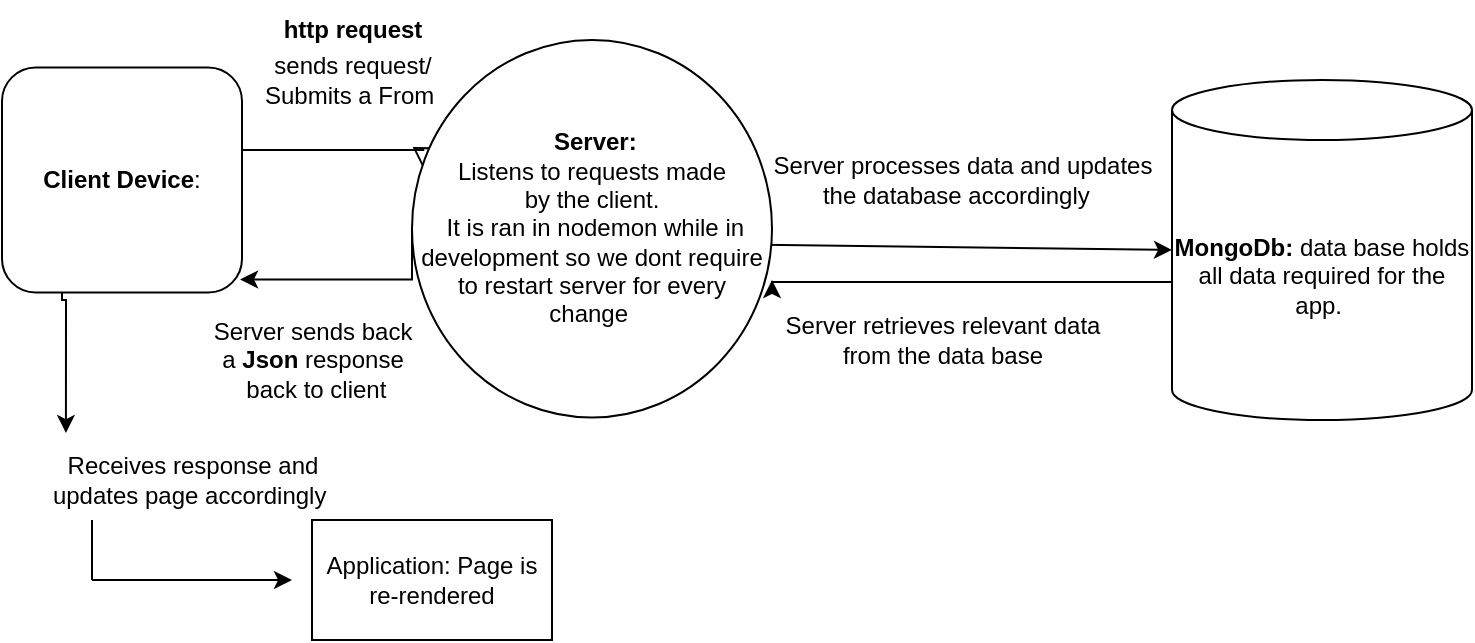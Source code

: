 <mxfile version="20.8.13" type="device"><diagram id="C5RBs43oDa-KdzZeNtuy" name="Page-1"><mxGraphModel dx="1621" dy="515" grid="1" gridSize="10" guides="1" tooltips="1" connect="1" arrows="1" fold="1" page="1" pageScale="1" pageWidth="827" pageHeight="1169" math="0" shadow="0"><root><mxCell id="WIyWlLk6GJQsqaUBKTNV-0"/><mxCell id="WIyWlLk6GJQsqaUBKTNV-1" parent="WIyWlLk6GJQsqaUBKTNV-0"/><mxCell id="WIyWlLk6GJQsqaUBKTNV-2" value="" style="rounded=0;html=1;jettySize=auto;orthogonalLoop=1;fontSize=11;endArrow=block;endFill=0;endSize=8;strokeWidth=1;shadow=0;labelBackgroundColor=none;edgeStyle=orthogonalEdgeStyle;entryX=0.031;entryY=0.34;entryDx=0;entryDy=0;entryPerimeter=0;" parent="WIyWlLk6GJQsqaUBKTNV-1" source="WIyWlLk6GJQsqaUBKTNV-3" target="IY-Py7BZ7lTEUIPJ6idr-8" edge="1"><mxGeometry relative="1" as="geometry"><mxPoint x="210" y="133" as="targetPoint"/><Array as="points"><mxPoint x="206" y="85"/></Array></mxGeometry></mxCell><mxCell id="IY-Py7BZ7lTEUIPJ6idr-24" style="edgeStyle=orthogonalEdgeStyle;rounded=0;orthogonalLoop=1;jettySize=auto;html=1;exitX=0.25;exitY=1;exitDx=0;exitDy=0;entryX=0.106;entryY=-0.087;entryDx=0;entryDy=0;entryPerimeter=0;" parent="WIyWlLk6GJQsqaUBKTNV-1" source="WIyWlLk6GJQsqaUBKTNV-3" target="IY-Py7BZ7lTEUIPJ6idr-25" edge="1"><mxGeometry relative="1" as="geometry"><mxPoint x="30" y="200" as="targetPoint"/><Array as="points"><mxPoint x="25" y="160"/><mxPoint x="27" y="160"/></Array></mxGeometry></mxCell><mxCell id="WIyWlLk6GJQsqaUBKTNV-3" value="&lt;b&gt;Client Device&lt;/b&gt;:&lt;br&gt;" style="rounded=1;whiteSpace=wrap;html=1;fontSize=12;glass=0;strokeWidth=1;shadow=0;" parent="WIyWlLk6GJQsqaUBKTNV-1" vertex="1"><mxGeometry x="-5" y="43.75" width="120" height="112.5" as="geometry"/></mxCell><mxCell id="IY-Py7BZ7lTEUIPJ6idr-2" value="" style="endArrow=classic;html=1;rounded=0;entryX=0;entryY=0.5;entryDx=0;entryDy=0;entryPerimeter=0;" parent="WIyWlLk6GJQsqaUBKTNV-1" target="IY-Py7BZ7lTEUIPJ6idr-3" edge="1"><mxGeometry width="50" height="50" relative="1" as="geometry"><mxPoint x="340" y="132" as="sourcePoint"/><mxPoint x="550" y="130" as="targetPoint"/></mxGeometry></mxCell><mxCell id="IY-Py7BZ7lTEUIPJ6idr-9" style="edgeStyle=orthogonalEdgeStyle;rounded=0;orthogonalLoop=1;jettySize=auto;html=1;exitX=0;exitY=0.912;exitDx=0;exitDy=0;exitPerimeter=0;" parent="WIyWlLk6GJQsqaUBKTNV-1" source="IY-Py7BZ7lTEUIPJ6idr-3" edge="1"><mxGeometry relative="1" as="geometry"><mxPoint x="380" y="150" as="targetPoint"/><Array as="points"><mxPoint x="580" y="151"/></Array></mxGeometry></mxCell><mxCell id="IY-Py7BZ7lTEUIPJ6idr-3" value="&lt;b&gt;MongoDb:&lt;/b&gt; data base holds all data required for the app.&amp;nbsp;" style="shape=cylinder3;whiteSpace=wrap;html=1;boundedLbl=1;backgroundOutline=1;size=15;" parent="WIyWlLk6GJQsqaUBKTNV-1" vertex="1"><mxGeometry x="580" y="50" width="150" height="170" as="geometry"/></mxCell><mxCell id="IY-Py7BZ7lTEUIPJ6idr-20" style="edgeStyle=orthogonalEdgeStyle;rounded=0;orthogonalLoop=1;jettySize=auto;html=1;exitX=0;exitY=0.5;exitDx=0;exitDy=0;entryX=0.992;entryY=0.942;entryDx=0;entryDy=0;entryPerimeter=0;" parent="WIyWlLk6GJQsqaUBKTNV-1" source="IY-Py7BZ7lTEUIPJ6idr-8" target="WIyWlLk6GJQsqaUBKTNV-3" edge="1"><mxGeometry relative="1" as="geometry"><Array as="points"><mxPoint x="200" y="150"/></Array></mxGeometry></mxCell><mxCell id="IY-Py7BZ7lTEUIPJ6idr-8" value="&lt;b&gt;&amp;nbsp;Server:&lt;br&gt;&lt;/b&gt;Listens to requests made &lt;br&gt;by the client.&lt;br&gt;&amp;nbsp;It is ran in nodemon while in development so we dont require to restart server for every change&amp;nbsp;" style="ellipse;whiteSpace=wrap;html=1;" parent="WIyWlLk6GJQsqaUBKTNV-1" vertex="1"><mxGeometry x="200" y="30" width="180" height="188.75" as="geometry"/></mxCell><mxCell id="IY-Py7BZ7lTEUIPJ6idr-10" value="Server retrieves relevant data &lt;br&gt;from the data base" style="text;html=1;align=center;verticalAlign=middle;resizable=0;points=[];autosize=1;strokeColor=none;fillColor=none;" parent="WIyWlLk6GJQsqaUBKTNV-1" vertex="1"><mxGeometry x="375" y="160" width="180" height="40" as="geometry"/></mxCell><mxCell id="IY-Py7BZ7lTEUIPJ6idr-15" value="Server processes data and updates &lt;br&gt;the database accordingly&amp;nbsp;&amp;nbsp;" style="text;html=1;align=center;verticalAlign=middle;resizable=0;points=[];autosize=1;strokeColor=none;fillColor=none;" parent="WIyWlLk6GJQsqaUBKTNV-1" vertex="1"><mxGeometry x="370" y="80" width="210" height="40" as="geometry"/></mxCell><mxCell id="IY-Py7BZ7lTEUIPJ6idr-21" value="Server sends back &lt;br&gt;a &lt;b&gt;Json&lt;/b&gt; response&lt;br&gt;&amp;nbsp;back to client" style="text;html=1;align=center;verticalAlign=middle;resizable=0;points=[];autosize=1;strokeColor=none;fillColor=none;" parent="WIyWlLk6GJQsqaUBKTNV-1" vertex="1"><mxGeometry x="90" y="160" width="120" height="60" as="geometry"/></mxCell><mxCell id="IY-Py7BZ7lTEUIPJ6idr-22" value="sends request/&lt;br&gt;Submits a From&amp;nbsp;" style="text;html=1;align=center;verticalAlign=middle;resizable=0;points=[];autosize=1;strokeColor=none;fillColor=none;" parent="WIyWlLk6GJQsqaUBKTNV-1" vertex="1"><mxGeometry x="115" y="30" width="110" height="40" as="geometry"/></mxCell><mxCell id="IY-Py7BZ7lTEUIPJ6idr-25" value="Receives response and &lt;br&gt;updates page accordingly&amp;nbsp;" style="text;html=1;align=center;verticalAlign=middle;resizable=0;points=[];autosize=1;strokeColor=none;fillColor=none;" parent="WIyWlLk6GJQsqaUBKTNV-1" vertex="1"><mxGeometry x="10" y="230" width="160" height="40" as="geometry"/></mxCell><mxCell id="IY-Py7BZ7lTEUIPJ6idr-26" value="" style="endArrow=classic;html=1;rounded=0;" parent="WIyWlLk6GJQsqaUBKTNV-1" edge="1"><mxGeometry width="50" height="50" relative="1" as="geometry"><mxPoint x="40" y="300" as="sourcePoint"/><mxPoint x="140" y="300" as="targetPoint"/></mxGeometry></mxCell><mxCell id="IY-Py7BZ7lTEUIPJ6idr-27" value="" style="endArrow=none;html=1;rounded=0;" parent="WIyWlLk6GJQsqaUBKTNV-1" edge="1"><mxGeometry width="50" height="50" relative="1" as="geometry"><mxPoint x="40" y="300" as="sourcePoint"/><mxPoint x="40" y="270" as="targetPoint"/></mxGeometry></mxCell><mxCell id="IY-Py7BZ7lTEUIPJ6idr-28" value="Application: Page is re-rendered" style="rounded=0;whiteSpace=wrap;html=1;" parent="WIyWlLk6GJQsqaUBKTNV-1" vertex="1"><mxGeometry x="150" y="270" width="120" height="60" as="geometry"/></mxCell><mxCell id="IY-Py7BZ7lTEUIPJ6idr-29" value="&lt;b&gt;http request&lt;/b&gt;" style="text;html=1;align=center;verticalAlign=middle;resizable=0;points=[];autosize=1;strokeColor=none;fillColor=none;" parent="WIyWlLk6GJQsqaUBKTNV-1" vertex="1"><mxGeometry x="125" y="10" width="90" height="30" as="geometry"/></mxCell></root></mxGraphModel></diagram></mxfile>